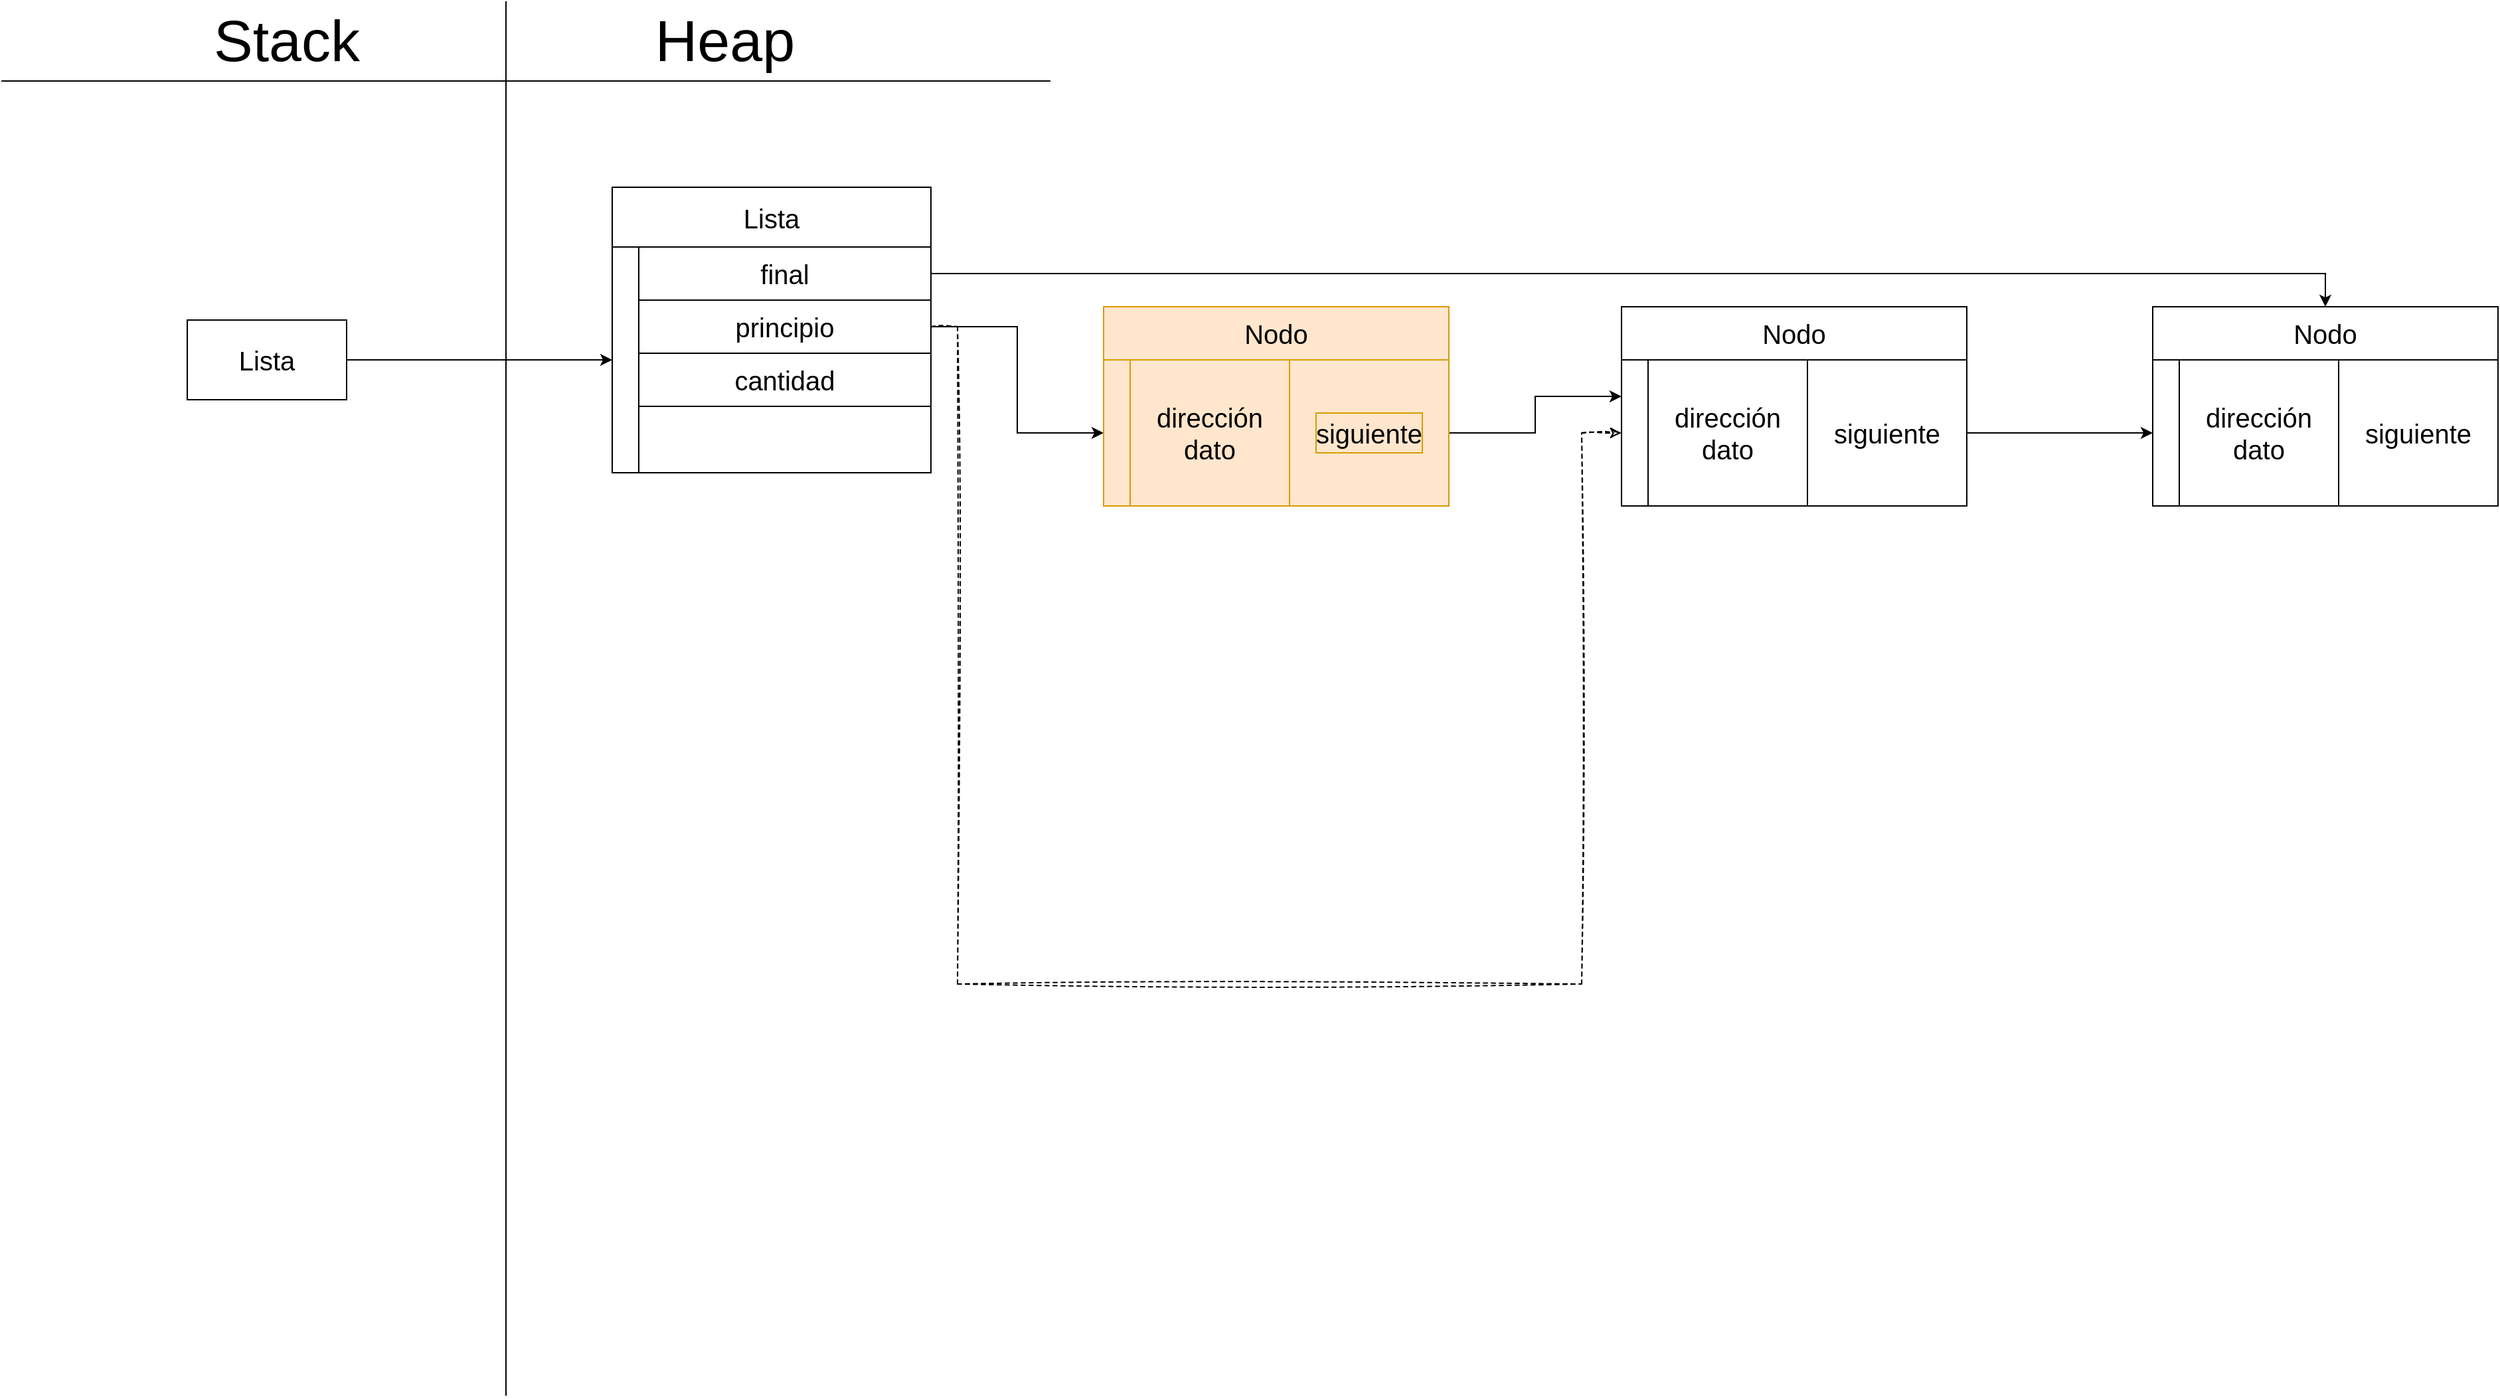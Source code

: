 <mxfile version="24.7.16">
  <diagram name="Page-1" id="jto-qtzXlHKbKDOFZij-">
    <mxGraphModel dx="2049" dy="1126" grid="1" gridSize="10" guides="1" tooltips="1" connect="1" arrows="1" fold="1" page="1" pageScale="1" pageWidth="850" pageHeight="1100" math="0" shadow="0">
      <root>
        <mxCell id="0" />
        <mxCell id="1" parent="0" />
        <mxCell id="kgj0ZtWSBMvPHDnNzbXX-2" value="" style="endArrow=none;html=1;rounded=0;" parent="1" edge="1">
          <mxGeometry width="50" height="50" relative="1" as="geometry">
            <mxPoint x="400" y="1070" as="sourcePoint" />
            <mxPoint x="400" y="20" as="targetPoint" />
          </mxGeometry>
        </mxCell>
        <mxCell id="kgj0ZtWSBMvPHDnNzbXX-3" value="" style="endArrow=none;html=1;rounded=0;" parent="1" edge="1">
          <mxGeometry width="50" height="50" relative="1" as="geometry">
            <mxPoint x="20" y="80" as="sourcePoint" />
            <mxPoint x="810" y="80" as="targetPoint" />
          </mxGeometry>
        </mxCell>
        <mxCell id="kgj0ZtWSBMvPHDnNzbXX-5" value="&lt;font style=&quot;font-size: 44px;&quot;&gt;Stack&lt;/font&gt;" style="text;html=1;align=center;verticalAlign=middle;whiteSpace=wrap;rounded=0;" parent="1" vertex="1">
          <mxGeometry x="70" y="20" width="330" height="60" as="geometry" />
        </mxCell>
        <mxCell id="kgj0ZtWSBMvPHDnNzbXX-6" value="&lt;span style=&quot;font-size: 44px;&quot;&gt;Heap&lt;/span&gt;" style="text;html=1;align=center;verticalAlign=middle;whiteSpace=wrap;rounded=0;" parent="1" vertex="1">
          <mxGeometry x="400" y="20" width="330" height="60" as="geometry" />
        </mxCell>
        <mxCell id="yrJoEXE7CaM3pGtu8LgF-7" style="edgeStyle=orthogonalEdgeStyle;rounded=0;orthogonalLoop=1;jettySize=auto;html=1;entryX=0;entryY=0.5;entryDx=0;entryDy=0;" parent="1" source="yrJoEXE7CaM3pGtu8LgF-8" edge="1">
          <mxGeometry relative="1" as="geometry">
            <mxPoint x="1640" y="345" as="targetPoint" />
          </mxGeometry>
        </mxCell>
        <mxCell id="yrJoEXE7CaM3pGtu8LgF-8" value="" style="rounded=0;whiteSpace=wrap;html=1;" parent="1" vertex="1">
          <mxGeometry x="1260" y="290" width="240" height="110" as="geometry" />
        </mxCell>
        <mxCell id="yrJoEXE7CaM3pGtu8LgF-9" value="" style="endArrow=none;html=1;rounded=0;entryX=0.5;entryY=0;entryDx=0;entryDy=0;exitX=0.5;exitY=1;exitDx=0;exitDy=0;" parent="1" source="yrJoEXE7CaM3pGtu8LgF-8" target="yrJoEXE7CaM3pGtu8LgF-8" edge="1">
          <mxGeometry width="50" height="50" relative="1" as="geometry">
            <mxPoint x="1360" y="370" as="sourcePoint" />
            <mxPoint x="1410" y="320" as="targetPoint" />
          </mxGeometry>
        </mxCell>
        <mxCell id="yrJoEXE7CaM3pGtu8LgF-10" value="&lt;font style=&quot;font-size: 20px;&quot;&gt;siguiente&lt;/font&gt;" style="text;html=1;align=center;verticalAlign=middle;whiteSpace=wrap;rounded=0;" parent="1" vertex="1">
          <mxGeometry x="1400" y="330" width="80" height="30" as="geometry" />
        </mxCell>
        <mxCell id="yrJoEXE7CaM3pGtu8LgF-11" value="" style="rounded=0;whiteSpace=wrap;html=1;" parent="1" vertex="1">
          <mxGeometry x="1240" y="290" width="20" height="110" as="geometry" />
        </mxCell>
        <mxCell id="yrJoEXE7CaM3pGtu8LgF-12" value="&lt;span style=&quot;font-size: 20px;&quot;&gt;Nodo&lt;/span&gt;" style="rounded=0;whiteSpace=wrap;html=1;" parent="1" vertex="1">
          <mxGeometry x="1240" y="250" width="260" height="40" as="geometry" />
        </mxCell>
        <mxCell id="yrJoEXE7CaM3pGtu8LgF-13" value="&lt;span style=&quot;font-size: 20px;&quot;&gt;dirección&lt;/span&gt;&lt;div&gt;&lt;span style=&quot;font-size: 20px;&quot;&gt;dato&lt;/span&gt;&lt;/div&gt;" style="rounded=0;whiteSpace=wrap;html=1;" parent="1" vertex="1">
          <mxGeometry x="1260" y="290" width="120" height="110" as="geometry" />
        </mxCell>
        <mxCell id="yrJoEXE7CaM3pGtu8LgF-15" value="" style="rounded=0;whiteSpace=wrap;html=1;" parent="1" vertex="1">
          <mxGeometry x="1660" y="290" width="240" height="110" as="geometry" />
        </mxCell>
        <mxCell id="yrJoEXE7CaM3pGtu8LgF-16" value="" style="endArrow=none;html=1;rounded=0;entryX=0.5;entryY=0;entryDx=0;entryDy=0;exitX=0.5;exitY=1;exitDx=0;exitDy=0;" parent="1" source="yrJoEXE7CaM3pGtu8LgF-15" target="yrJoEXE7CaM3pGtu8LgF-15" edge="1">
          <mxGeometry width="50" height="50" relative="1" as="geometry">
            <mxPoint x="1760" y="370" as="sourcePoint" />
            <mxPoint x="1810" y="320" as="targetPoint" />
          </mxGeometry>
        </mxCell>
        <mxCell id="yrJoEXE7CaM3pGtu8LgF-17" value="&lt;font style=&quot;font-size: 20px;&quot;&gt;siguiente&lt;/font&gt;" style="text;html=1;align=center;verticalAlign=middle;whiteSpace=wrap;rounded=0;" parent="1" vertex="1">
          <mxGeometry x="1800" y="330" width="80" height="30" as="geometry" />
        </mxCell>
        <mxCell id="yrJoEXE7CaM3pGtu8LgF-18" value="" style="rounded=0;whiteSpace=wrap;html=1;" parent="1" vertex="1">
          <mxGeometry x="1640" y="290" width="20" height="110" as="geometry" />
        </mxCell>
        <mxCell id="yrJoEXE7CaM3pGtu8LgF-19" value="&lt;span style=&quot;font-size: 20px;&quot;&gt;Nodo&lt;/span&gt;" style="rounded=0;whiteSpace=wrap;html=1;" parent="1" vertex="1">
          <mxGeometry x="1640" y="250" width="260" height="40" as="geometry" />
        </mxCell>
        <mxCell id="yrJoEXE7CaM3pGtu8LgF-20" value="&lt;span style=&quot;font-size: 20px;&quot;&gt;dirección&lt;/span&gt;&lt;div&gt;&lt;span style=&quot;font-size: 20px;&quot;&gt;dato&lt;/span&gt;&lt;/div&gt;" style="rounded=0;whiteSpace=wrap;html=1;" parent="1" vertex="1">
          <mxGeometry x="1660" y="290" width="120" height="110" as="geometry" />
        </mxCell>
        <mxCell id="EroMJwhKFGmw-tT6Kfco-21" value="" style="rounded=0;whiteSpace=wrap;html=1;" vertex="1" parent="1">
          <mxGeometry x="500" y="205" width="220" height="170" as="geometry" />
        </mxCell>
        <mxCell id="EroMJwhKFGmw-tT6Kfco-22" value="&lt;span style=&quot;font-size: 20px;&quot;&gt;cantidad&lt;/span&gt;" style="text;html=1;align=center;verticalAlign=middle;whiteSpace=wrap;rounded=0;strokeColor=default;" vertex="1" parent="1">
          <mxGeometry x="500" y="285" width="220" height="40" as="geometry" />
        </mxCell>
        <mxCell id="EroMJwhKFGmw-tT6Kfco-41" style="edgeStyle=orthogonalEdgeStyle;rounded=0;orthogonalLoop=1;jettySize=auto;html=1;entryX=0;entryY=0.5;entryDx=0;entryDy=0;dashed=1;sketch=1;curveFitting=1;jiggle=2;" edge="1" parent="1" source="EroMJwhKFGmw-tT6Kfco-23" target="yrJoEXE7CaM3pGtu8LgF-11">
          <mxGeometry relative="1" as="geometry">
            <mxPoint x="790" y="690.0" as="targetPoint" />
            <Array as="points">
              <mxPoint x="740" y="265" />
              <mxPoint x="740" y="760" />
              <mxPoint x="1210" y="760" />
              <mxPoint x="1210" y="345" />
            </Array>
          </mxGeometry>
        </mxCell>
        <mxCell id="EroMJwhKFGmw-tT6Kfco-42" style="edgeStyle=orthogonalEdgeStyle;rounded=0;orthogonalLoop=1;jettySize=auto;html=1;entryX=0;entryY=0.5;entryDx=0;entryDy=0;" edge="1" parent="1" source="EroMJwhKFGmw-tT6Kfco-23" target="EroMJwhKFGmw-tT6Kfco-38">
          <mxGeometry relative="1" as="geometry" />
        </mxCell>
        <mxCell id="EroMJwhKFGmw-tT6Kfco-23" value="&lt;span style=&quot;font-size: 20px;&quot;&gt;principio&lt;/span&gt;" style="text;html=1;align=center;verticalAlign=middle;whiteSpace=wrap;rounded=0;strokeColor=default;" vertex="1" parent="1">
          <mxGeometry x="500" y="245" width="220" height="40" as="geometry" />
        </mxCell>
        <mxCell id="EroMJwhKFGmw-tT6Kfco-24" style="edgeStyle=orthogonalEdgeStyle;rounded=0;orthogonalLoop=1;jettySize=auto;html=1;" edge="1" parent="1" source="EroMJwhKFGmw-tT6Kfco-25" target="EroMJwhKFGmw-tT6Kfco-26">
          <mxGeometry relative="1" as="geometry">
            <mxPoint x="460" y="240" as="targetPoint" />
          </mxGeometry>
        </mxCell>
        <mxCell id="EroMJwhKFGmw-tT6Kfco-25" value="&lt;span style=&quot;font-size: 20px;&quot;&gt;Lista&lt;/span&gt;" style="rounded=0;whiteSpace=wrap;html=1;" vertex="1" parent="1">
          <mxGeometry x="160" y="260" width="120" height="60" as="geometry" />
        </mxCell>
        <mxCell id="EroMJwhKFGmw-tT6Kfco-26" value="" style="rounded=0;whiteSpace=wrap;html=1;" vertex="1" parent="1">
          <mxGeometry x="480" y="205" width="20" height="170" as="geometry" />
        </mxCell>
        <mxCell id="EroMJwhKFGmw-tT6Kfco-27" value="&lt;span style=&quot;font-size: 20px;&quot;&gt;Lista&lt;/span&gt;" style="rounded=0;whiteSpace=wrap;html=1;" vertex="1" parent="1">
          <mxGeometry x="480" y="160" width="240" height="45" as="geometry" />
        </mxCell>
        <mxCell id="EroMJwhKFGmw-tT6Kfco-29" style="edgeStyle=orthogonalEdgeStyle;rounded=0;orthogonalLoop=1;jettySize=auto;html=1;entryX=0.5;entryY=0;entryDx=0;entryDy=0;" edge="1" parent="1" source="EroMJwhKFGmw-tT6Kfco-28" target="yrJoEXE7CaM3pGtu8LgF-19">
          <mxGeometry relative="1" as="geometry" />
        </mxCell>
        <mxCell id="EroMJwhKFGmw-tT6Kfco-28" value="&lt;span style=&quot;font-size: 20px;&quot;&gt;final&lt;/span&gt;" style="text;html=1;align=center;verticalAlign=middle;whiteSpace=wrap;rounded=0;strokeColor=default;" vertex="1" parent="1">
          <mxGeometry x="500" y="205" width="220" height="40" as="geometry" />
        </mxCell>
        <mxCell id="EroMJwhKFGmw-tT6Kfco-43" style="edgeStyle=orthogonalEdgeStyle;rounded=0;orthogonalLoop=1;jettySize=auto;html=1;entryX=0;entryY=0.25;entryDx=0;entryDy=0;" edge="1" parent="1" source="EroMJwhKFGmw-tT6Kfco-35" target="yrJoEXE7CaM3pGtu8LgF-11">
          <mxGeometry relative="1" as="geometry" />
        </mxCell>
        <mxCell id="EroMJwhKFGmw-tT6Kfco-35" value="" style="rounded=0;whiteSpace=wrap;html=1;fillColor=#ffe6cc;strokeColor=#d79b00;" vertex="1" parent="1">
          <mxGeometry x="870" y="290" width="240" height="110" as="geometry" />
        </mxCell>
        <mxCell id="EroMJwhKFGmw-tT6Kfco-36" value="" style="endArrow=none;html=1;rounded=0;entryX=0.5;entryY=0;entryDx=0;entryDy=0;exitX=0.5;exitY=1;exitDx=0;exitDy=0;fillColor=#ffe6cc;strokeColor=#d79b00;" edge="1" parent="1" source="EroMJwhKFGmw-tT6Kfco-35" target="EroMJwhKFGmw-tT6Kfco-35">
          <mxGeometry width="50" height="50" relative="1" as="geometry">
            <mxPoint x="970" y="370" as="sourcePoint" />
            <mxPoint x="1020" y="320" as="targetPoint" />
          </mxGeometry>
        </mxCell>
        <mxCell id="EroMJwhKFGmw-tT6Kfco-37" value="&lt;font style=&quot;font-size: 20px;&quot;&gt;siguiente&lt;/font&gt;" style="text;html=1;align=center;verticalAlign=middle;whiteSpace=wrap;rounded=0;fillColor=#ffe6cc;strokeColor=#d79b00;" vertex="1" parent="1">
          <mxGeometry x="1010" y="330" width="80" height="30" as="geometry" />
        </mxCell>
        <mxCell id="EroMJwhKFGmw-tT6Kfco-38" value="" style="rounded=0;whiteSpace=wrap;html=1;fillColor=#ffe6cc;strokeColor=#d79b00;" vertex="1" parent="1">
          <mxGeometry x="850" y="290" width="20" height="110" as="geometry" />
        </mxCell>
        <mxCell id="EroMJwhKFGmw-tT6Kfco-39" value="&lt;span style=&quot;font-size: 20px;&quot;&gt;Nodo&lt;/span&gt;" style="rounded=0;whiteSpace=wrap;html=1;fillColor=#ffe6cc;strokeColor=#d79b00;" vertex="1" parent="1">
          <mxGeometry x="850" y="250" width="260" height="40" as="geometry" />
        </mxCell>
        <mxCell id="EroMJwhKFGmw-tT6Kfco-40" value="&lt;span style=&quot;font-size: 20px;&quot;&gt;dirección&lt;/span&gt;&lt;div&gt;&lt;span style=&quot;font-size: 20px;&quot;&gt;dato&lt;/span&gt;&lt;/div&gt;" style="rounded=0;whiteSpace=wrap;html=1;fillColor=#ffe6cc;strokeColor=#d79b00;" vertex="1" parent="1">
          <mxGeometry x="870" y="290" width="120" height="110" as="geometry" />
        </mxCell>
      </root>
    </mxGraphModel>
  </diagram>
</mxfile>
